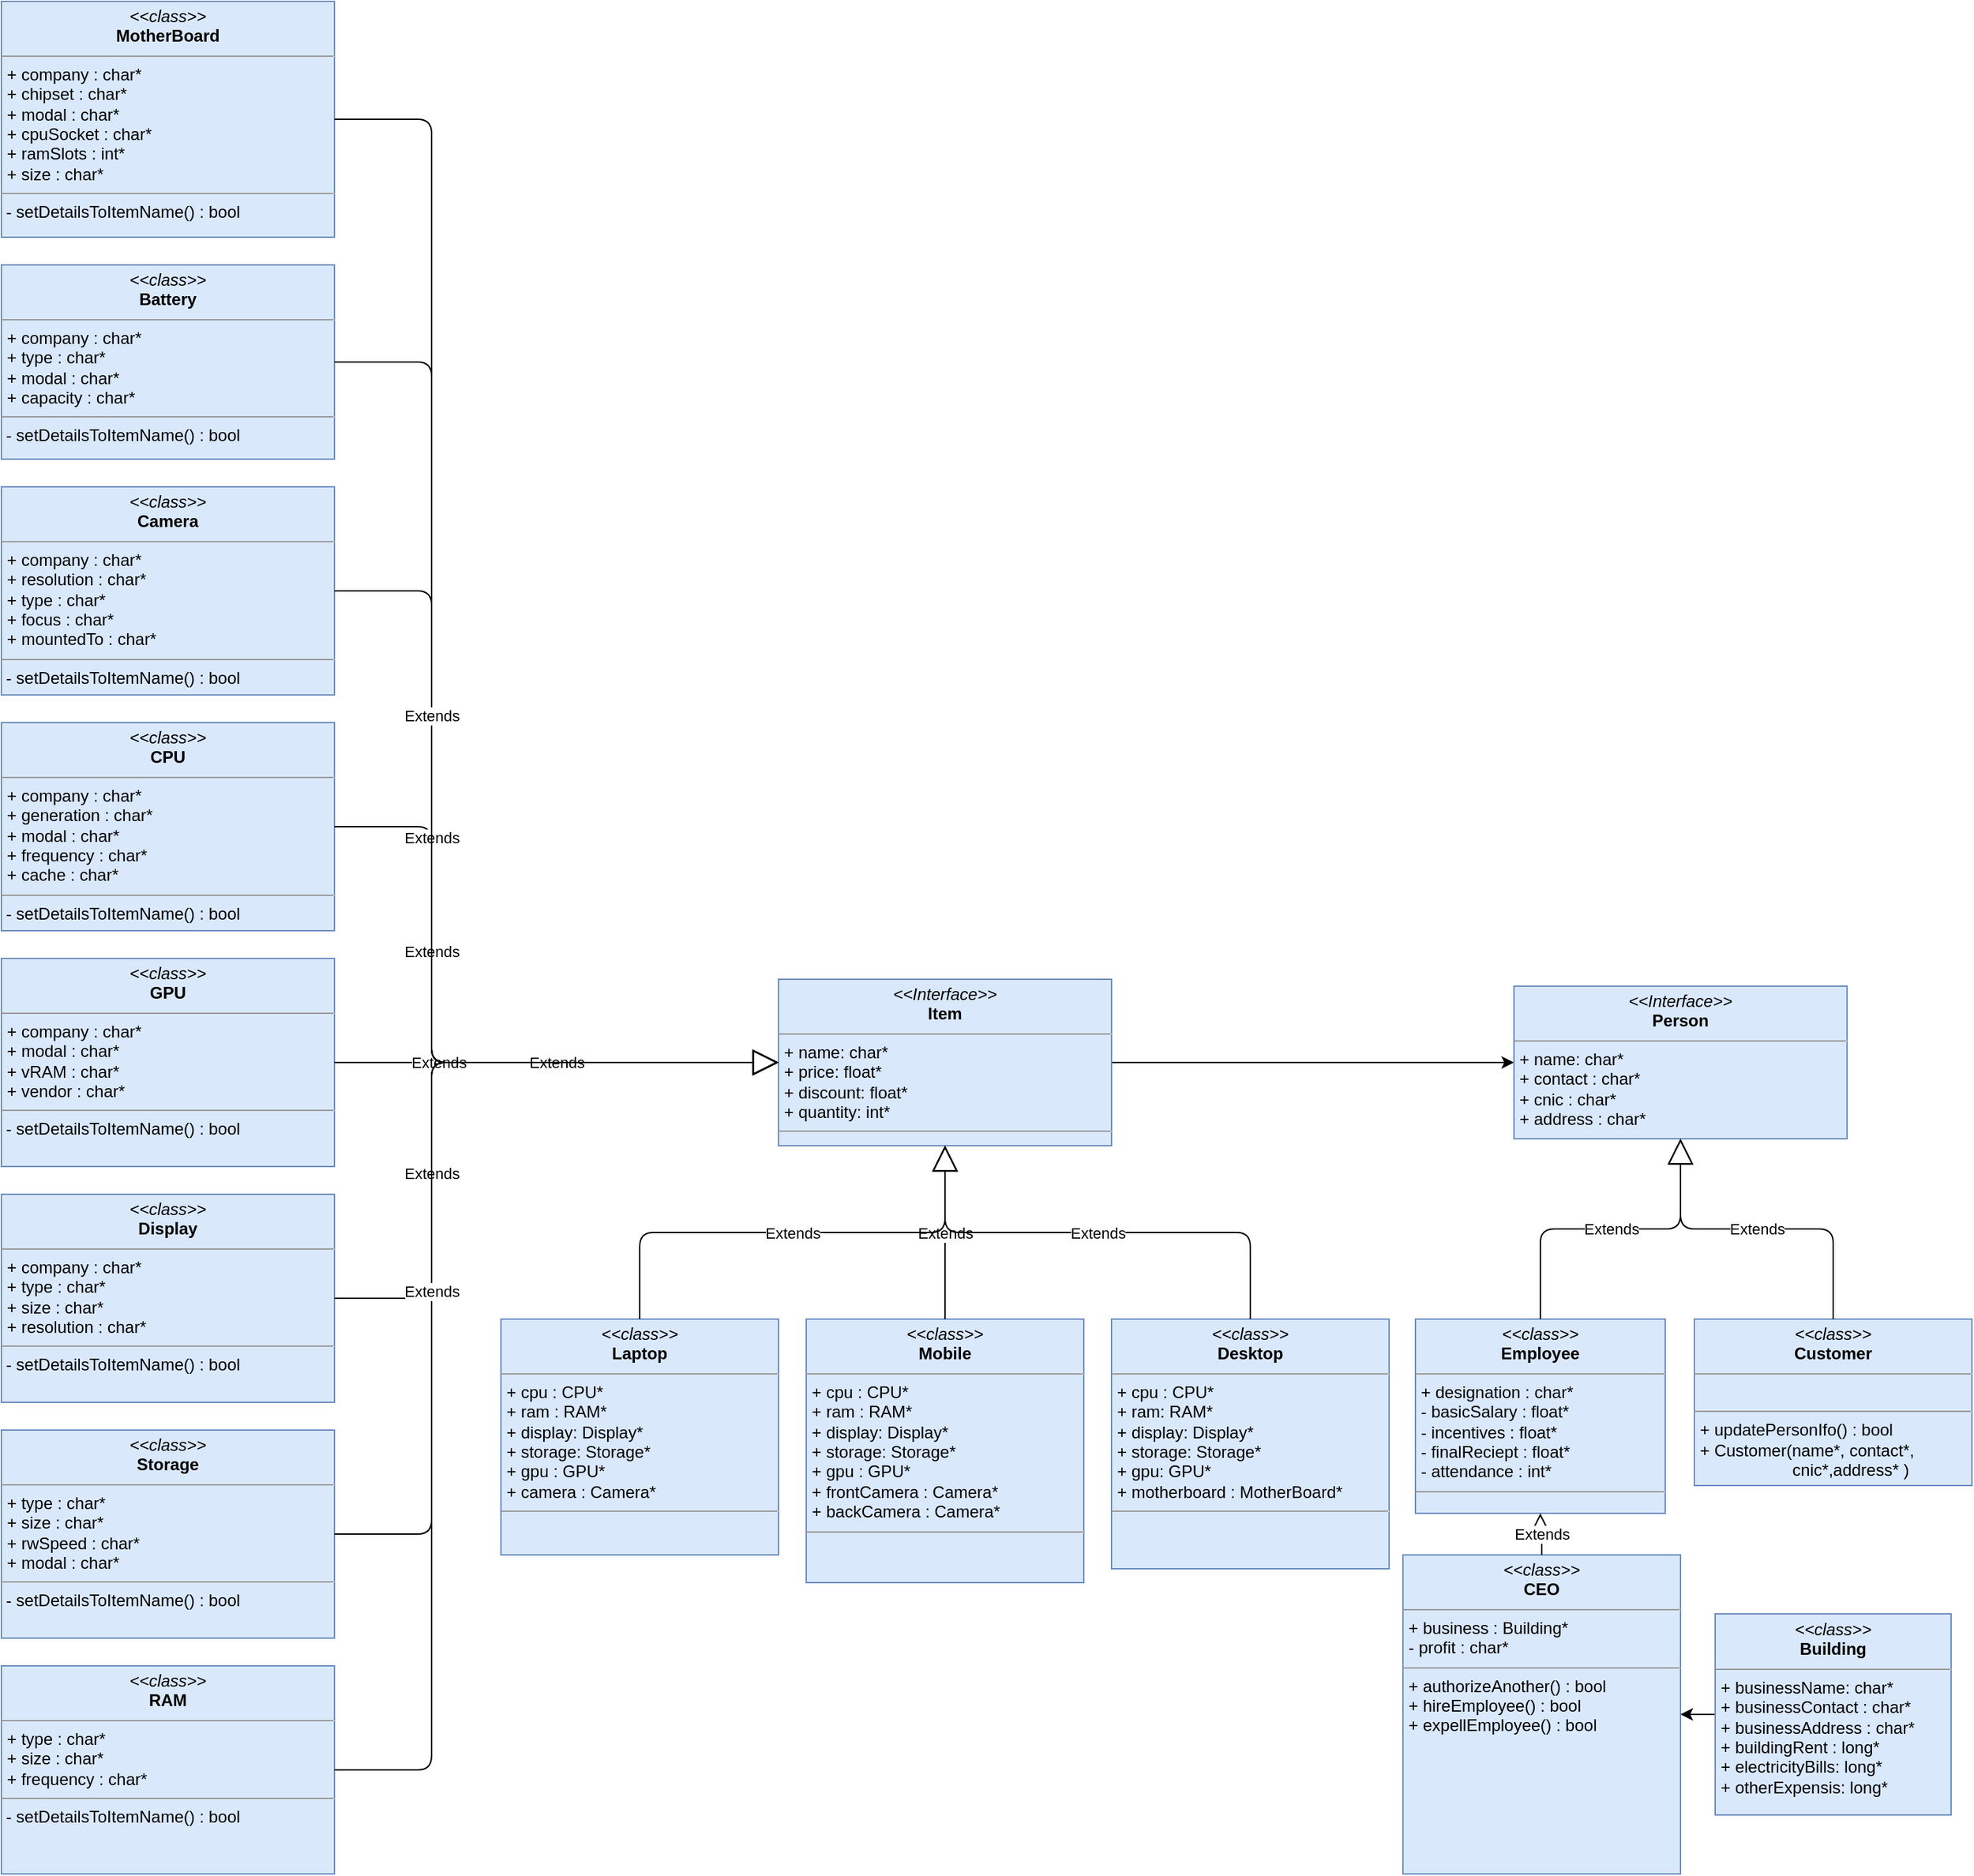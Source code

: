 <mxfile version="14.6.13" type="device"><diagram id="_i9trljm-mDhk97G6Zae" name="Page-1"><mxGraphModel dx="2020" dy="1428" grid="1" gridSize="10" guides="1" tooltips="1" connect="1" arrows="1" fold="1" page="1" pageScale="1" pageWidth="1100" pageHeight="850" math="0" shadow="0"><root><mxCell id="0"/><mxCell id="1" parent="0"/><mxCell id="l5L-TTUha--EH0ooDZq9-26" style="edgeStyle=orthogonalEdgeStyle;rounded=0;orthogonalLoop=1;jettySize=auto;html=1;" parent="1" source="l5L-TTUha--EH0ooDZq9-1" target="l5L-TTUha--EH0ooDZq9-13" edge="1"><mxGeometry relative="1" as="geometry"/></mxCell><mxCell id="l5L-TTUha--EH0ooDZq9-1" value="&lt;p style=&quot;margin: 0px ; margin-top: 4px ; text-align: center&quot;&gt;&lt;i&gt;&amp;lt;&amp;lt;Interface&amp;gt;&amp;gt;&lt;/i&gt;&lt;br&gt;&lt;b&gt;Item&lt;/b&gt;&lt;/p&gt;&lt;hr size=&quot;1&quot;&gt;&lt;p style=&quot;margin: 0px ; margin-left: 4px&quot;&gt;+ name: char*&lt;br&gt;+ price: float*&lt;/p&gt;&lt;p style=&quot;margin: 0px ; margin-left: 4px&quot;&gt;+ discount: float*&lt;/p&gt;&lt;p style=&quot;margin: 0px ; margin-left: 4px&quot;&gt;+ quantity: int*&lt;/p&gt;&lt;hr size=&quot;1&quot;&gt;" style="verticalAlign=top;align=left;overflow=fill;fontSize=12;fontFamily=Helvetica;html=1;fillColor=#dae8fc;strokeColor=#6c8ebf;" parent="1" vertex="1"><mxGeometry x="210" y="195" width="240" height="120" as="geometry"/></mxCell><mxCell id="l5L-TTUha--EH0ooDZq9-2" value="&lt;p style=&quot;margin: 0px ; margin-top: 4px ; text-align: center&quot;&gt;&lt;i&gt;&amp;lt;&amp;lt;class&amp;gt;&amp;gt;&lt;/i&gt;&lt;br&gt;&lt;b&gt;Laptop&lt;/b&gt;&lt;/p&gt;&lt;hr size=&quot;1&quot;&gt;&lt;p style=&quot;margin: 0px ; margin-left: 4px&quot;&gt;+ cpu : CPU*&lt;/p&gt;&lt;p style=&quot;margin: 0px ; margin-left: 4px&quot;&gt;+ ram : RAM*&lt;/p&gt;&lt;p style=&quot;margin: 0px ; margin-left: 4px&quot;&gt;+ display: Display*&lt;/p&gt;&lt;p style=&quot;margin: 0px ; margin-left: 4px&quot;&gt;+ storage: Storage*&lt;/p&gt;&lt;p style=&quot;margin: 0px ; margin-left: 4px&quot;&gt;+ gpu : GPU*&lt;/p&gt;&lt;p style=&quot;margin: 0px ; margin-left: 4px&quot;&gt;+ camera : Camera*&lt;/p&gt;&lt;hr size=&quot;1&quot;&gt;&lt;p style=&quot;margin: 0px ; margin-left: 4px&quot;&gt;&lt;br&gt;&lt;/p&gt;" style="verticalAlign=top;align=left;overflow=fill;fontSize=12;fontFamily=Helvetica;html=1;fillColor=#dae8fc;strokeColor=#6c8ebf;" parent="1" vertex="1"><mxGeometry x="10" y="440" width="200" height="170" as="geometry"/></mxCell><mxCell id="l5L-TTUha--EH0ooDZq9-6" value="&lt;p style=&quot;margin: 0px ; margin-top: 4px ; text-align: center&quot;&gt;&lt;i&gt;&amp;lt;&amp;lt;class&amp;gt;&amp;gt;&lt;/i&gt;&lt;br&gt;&lt;b&gt;Desktop&lt;/b&gt;&lt;/p&gt;&lt;hr size=&quot;1&quot;&gt;&lt;p style=&quot;margin: 0px ; margin-left: 4px&quot;&gt;+ cpu : CPU*&lt;br&gt;&lt;/p&gt;&lt;p style=&quot;margin: 0px ; margin-left: 4px&quot;&gt;+ ram: RAM*&lt;/p&gt;&lt;p style=&quot;margin: 0px ; margin-left: 4px&quot;&gt;+ display: Display*&lt;/p&gt;&lt;p style=&quot;margin: 0px ; margin-left: 4px&quot;&gt;+ storage: Storage*&lt;/p&gt;&lt;p style=&quot;margin: 0px ; margin-left: 4px&quot;&gt;+ gpu: GPU*&lt;/p&gt;&lt;p style=&quot;margin: 0px ; margin-left: 4px&quot;&gt;+ motherboard : MotherBoard*&lt;/p&gt;&lt;hr size=&quot;1&quot;&gt;&lt;p style=&quot;margin: 0px 0px 0px 4px&quot;&gt;&amp;nbsp;&lt;/p&gt;" style="verticalAlign=top;align=left;overflow=fill;fontSize=12;fontFamily=Helvetica;html=1;fillColor=#dae8fc;strokeColor=#6c8ebf;" parent="1" vertex="1"><mxGeometry x="450" y="440" width="200" height="180" as="geometry"/></mxCell><mxCell id="l5L-TTUha--EH0ooDZq9-7" value="&lt;p style=&quot;margin: 0px ; margin-top: 4px ; text-align: center&quot;&gt;&lt;i&gt;&amp;lt;&amp;lt;class&amp;gt;&amp;gt;&lt;/i&gt;&lt;br&gt;&lt;b&gt;Mobile&lt;/b&gt;&lt;/p&gt;&lt;hr size=&quot;1&quot;&gt;&lt;p style=&quot;margin: 0px ; margin-left: 4px&quot;&gt;+ cpu : CPU*&lt;br&gt;&lt;/p&gt;&lt;p style=&quot;margin: 0px ; margin-left: 4px&quot;&gt;+ ram : RAM*&lt;/p&gt;&lt;p style=&quot;margin: 0px ; margin-left: 4px&quot;&gt;+ display: Display*&lt;/p&gt;&lt;p style=&quot;margin: 0px ; margin-left: 4px&quot;&gt;+ storage: Storage*&lt;/p&gt;&lt;p style=&quot;margin: 0px ; margin-left: 4px&quot;&gt;+ gpu : GPU*&lt;/p&gt;&lt;p style=&quot;margin: 0px ; margin-left: 4px&quot;&gt;+ frontCamera : Camera*&lt;/p&gt;&lt;p style=&quot;margin: 0px ; margin-left: 4px&quot;&gt;+ backCamera : Camera*&lt;/p&gt;&lt;hr size=&quot;1&quot;&gt;&lt;p style=&quot;margin: 0px 0px 0px 4px&quot;&gt;&lt;br&gt;&lt;/p&gt;" style="verticalAlign=top;align=left;overflow=fill;fontSize=12;fontFamily=Helvetica;html=1;fillColor=#dae8fc;strokeColor=#6c8ebf;" parent="1" vertex="1"><mxGeometry x="230" y="440" width="200" height="190" as="geometry"/></mxCell><mxCell id="l5L-TTUha--EH0ooDZq9-13" value="&lt;p style=&quot;margin: 0px ; margin-top: 4px ; text-align: center&quot;&gt;&lt;i&gt;&amp;lt;&amp;lt;Interface&amp;gt;&amp;gt;&lt;/i&gt;&lt;br&gt;&lt;b&gt;Person&lt;/b&gt;&lt;/p&gt;&lt;hr size=&quot;1&quot;&gt;&lt;p style=&quot;margin: 0px ; margin-left: 4px&quot;&gt;+ name: char*&lt;br&gt;+ contact : char*&lt;/p&gt;&lt;p style=&quot;margin: 0px ; margin-left: 4px&quot;&gt;+ cnic : char*&lt;/p&gt;&lt;p style=&quot;margin: 0px ; margin-left: 4px&quot;&gt;+ address : char*&lt;/p&gt;" style="verticalAlign=top;align=left;overflow=fill;fontSize=12;fontFamily=Helvetica;html=1;fillColor=#dae8fc;strokeColor=#6c8ebf;" parent="1" vertex="1"><mxGeometry x="740" y="200" width="240" height="110" as="geometry"/></mxCell><mxCell id="l5L-TTUha--EH0ooDZq9-14" value="Extends" style="endArrow=block;endSize=16;endFill=0;html=1;" parent="1" source="l5L-TTUha--EH0ooDZq9-7" target="l5L-TTUha--EH0ooDZq9-1" edge="1"><mxGeometry width="160" relative="1" as="geometry"><mxPoint x="460" y="370" as="sourcePoint"/><mxPoint x="580" y="345" as="targetPoint"/></mxGeometry></mxCell><mxCell id="l5L-TTUha--EH0ooDZq9-15" value="Extends" style="endArrow=block;endSize=16;endFill=0;html=1;edgeStyle=orthogonalEdgeStyle;" parent="1" source="l5L-TTUha--EH0ooDZq9-6" target="l5L-TTUha--EH0ooDZq9-1" edge="1"><mxGeometry width="160" relative="1" as="geometry"><mxPoint x="460" y="370" as="sourcePoint"/><mxPoint x="620" y="370" as="targetPoint"/></mxGeometry></mxCell><mxCell id="l5L-TTUha--EH0ooDZq9-16" value="Extends" style="endArrow=block;endSize=16;endFill=0;html=1;edgeStyle=elbowEdgeStyle;elbow=vertical;" parent="1" source="l5L-TTUha--EH0ooDZq9-2" target="l5L-TTUha--EH0ooDZq9-1" edge="1"><mxGeometry width="160" relative="1" as="geometry"><mxPoint x="460" y="515.909" as="sourcePoint"/><mxPoint x="381.017" y="410" as="targetPoint"/></mxGeometry></mxCell><mxCell id="l5L-TTUha--EH0ooDZq9-18" value="&lt;p style=&quot;margin: 0px ; margin-top: 4px ; text-align: center&quot;&gt;&lt;i&gt;&amp;lt;&amp;lt;class&amp;gt;&amp;gt;&lt;/i&gt;&lt;br&gt;&lt;b&gt;Employee&lt;/b&gt;&lt;/p&gt;&lt;hr size=&quot;1&quot;&gt;&lt;p style=&quot;margin: 0px ; margin-left: 4px&quot;&gt;+ designation : char*&lt;br&gt;&lt;/p&gt;&lt;p style=&quot;margin: 0px ; margin-left: 4px&quot;&gt;- basicSalary : float*&lt;/p&gt;&lt;p style=&quot;margin: 0px ; margin-left: 4px&quot;&gt;- incentives : float*&lt;/p&gt;&lt;p style=&quot;margin: 0px ; margin-left: 4px&quot;&gt;- finalReciept : float*&lt;/p&gt;&lt;p style=&quot;margin: 0px ; margin-left: 4px&quot;&gt;- attendance : int*&lt;/p&gt;&lt;hr size=&quot;1&quot;&gt;&lt;p style=&quot;margin: 0px ; margin-left: 4px&quot;&gt;&lt;br&gt;&lt;/p&gt;" style="verticalAlign=top;align=left;overflow=fill;fontSize=12;fontFamily=Helvetica;html=1;fillColor=#dae8fc;strokeColor=#6c8ebf;" parent="1" vertex="1"><mxGeometry x="669" y="440" width="180" height="140" as="geometry"/></mxCell><mxCell id="l5L-TTUha--EH0ooDZq9-19" value="Extends" style="endArrow=block;endSize=16;endFill=0;html=1;edgeStyle=orthogonalEdgeStyle;" parent="1" source="l5L-TTUha--EH0ooDZq9-18" target="l5L-TTUha--EH0ooDZq9-13" edge="1"><mxGeometry width="160" relative="1" as="geometry"><mxPoint x="560" y="450" as="sourcePoint"/><mxPoint x="340" y="370" as="targetPoint"/></mxGeometry></mxCell><mxCell id="l5L-TTUha--EH0ooDZq9-20" value="&lt;p style=&quot;margin: 0px ; margin-top: 4px ; text-align: center&quot;&gt;&lt;i&gt;&amp;lt;&amp;lt;class&amp;gt;&amp;gt;&lt;/i&gt;&lt;br&gt;&lt;b&gt;Customer&lt;/b&gt;&lt;/p&gt;&lt;hr size=&quot;1&quot;&gt;&lt;p style=&quot;margin: 0px ; margin-left: 4px&quot;&gt;&lt;br&gt;&lt;/p&gt;&lt;hr size=&quot;1&quot;&gt;&lt;p style=&quot;margin: 0px ; margin-left: 4px&quot;&gt;+ updatePersonIfo() : bool&lt;/p&gt;&lt;p style=&quot;margin: 0px ; margin-left: 4px&quot;&gt;+ Customer(name*, contact*,&amp;nbsp;&lt;/p&gt;&lt;p style=&quot;margin: 0px ; margin-left: 4px&quot;&gt;&amp;nbsp; &amp;nbsp; &amp;nbsp; &amp;nbsp; &amp;nbsp; &amp;nbsp; &amp;nbsp; &amp;nbsp; &amp;nbsp; &amp;nbsp; cnic*,address* )&lt;/p&gt;" style="verticalAlign=top;align=left;overflow=fill;fontSize=12;fontFamily=Helvetica;html=1;fillColor=#dae8fc;strokeColor=#6c8ebf;" parent="1" vertex="1"><mxGeometry x="870" y="440" width="200" height="120" as="geometry"/></mxCell><mxCell id="l5L-TTUha--EH0ooDZq9-21" value="Extends" style="endArrow=block;endSize=16;endFill=0;html=1;edgeStyle=orthogonalEdgeStyle;" parent="1" source="l5L-TTUha--EH0ooDZq9-20" target="l5L-TTUha--EH0ooDZq9-13" edge="1"><mxGeometry width="160" relative="1" as="geometry"><mxPoint x="780" y="450" as="sourcePoint"/><mxPoint x="980" y="370" as="targetPoint"/></mxGeometry></mxCell><mxCell id="l5L-TTUha--EH0ooDZq9-22" value="&lt;p style=&quot;margin: 0px ; margin-top: 4px ; text-align: center&quot;&gt;&lt;i&gt;&amp;lt;&amp;lt;class&amp;gt;&amp;gt;&lt;/i&gt;&lt;br&gt;&lt;b&gt;CEO&lt;/b&gt;&lt;/p&gt;&lt;hr size=&quot;1&quot;&gt;&lt;p style=&quot;margin: 0px ; margin-left: 4px&quot;&gt;+ business : Building*&lt;/p&gt;&lt;p style=&quot;margin: 0px ; margin-left: 4px&quot;&gt;- profit : char*&lt;/p&gt;&lt;hr size=&quot;1&quot;&gt;&lt;p style=&quot;margin: 0px ; margin-left: 4px&quot;&gt;+ authorizeAnother() : bool&lt;/p&gt;&lt;p style=&quot;margin: 0px ; margin-left: 4px&quot;&gt;+ hireEmployee() : bool&lt;/p&gt;&lt;p style=&quot;margin: 0px ; margin-left: 4px&quot;&gt;+ expellEmployee() : bool&lt;/p&gt;" style="verticalAlign=top;align=left;overflow=fill;fontSize=12;fontFamily=Helvetica;html=1;fillColor=#dae8fc;strokeColor=#6c8ebf;" parent="1" vertex="1"><mxGeometry x="660" y="610" width="200" height="230" as="geometry"/></mxCell><mxCell id="l5L-TTUha--EH0ooDZq9-23" value="Extends" style="endArrow=block;endSize=16;endFill=0;html=1;edgeStyle=orthogonalEdgeStyle;" parent="1" source="l5L-TTUha--EH0ooDZq9-22" target="l5L-TTUha--EH0ooDZq9-18" edge="1"><mxGeometry width="160" relative="1" as="geometry"><mxPoint x="890" y="580" as="sourcePoint"/><mxPoint x="980" y="370" as="targetPoint"/></mxGeometry></mxCell><mxCell id="l5L-TTUha--EH0ooDZq9-25" style="edgeStyle=orthogonalEdgeStyle;rounded=0;orthogonalLoop=1;jettySize=auto;html=1;" parent="1" source="l5L-TTUha--EH0ooDZq9-24" target="l5L-TTUha--EH0ooDZq9-22" edge="1"><mxGeometry relative="1" as="geometry"/></mxCell><mxCell id="l5L-TTUha--EH0ooDZq9-24" value="&lt;p style=&quot;margin: 0px ; margin-top: 4px ; text-align: center&quot;&gt;&lt;i&gt;&amp;lt;&amp;lt;class&amp;gt;&amp;gt;&lt;/i&gt;&lt;br&gt;&lt;b&gt;Building&lt;/b&gt;&lt;/p&gt;&lt;hr size=&quot;1&quot;&gt;&lt;p style=&quot;margin: 0px ; margin-left: 4px&quot;&gt;+ businessName: char*&lt;br&gt;+ businessContact : char*&lt;/p&gt;&lt;p style=&quot;margin: 0px ; margin-left: 4px&quot;&gt;+ businessAddress : char*&lt;/p&gt;&lt;p style=&quot;margin: 0px ; margin-left: 4px&quot;&gt;+ buildingRent : long*&lt;/p&gt;&lt;p style=&quot;margin: 0px ; margin-left: 4px&quot;&gt;+ electricityBills: long*&lt;/p&gt;&lt;p style=&quot;margin: 0px ; margin-left: 4px&quot;&gt;+ otherExpensis: long*&lt;/p&gt;" style="verticalAlign=top;align=left;overflow=fill;fontSize=12;fontFamily=Helvetica;html=1;fillColor=#dae8fc;strokeColor=#6c8ebf;" parent="1" vertex="1"><mxGeometry x="885" y="652.5" width="170" height="145" as="geometry"/></mxCell><mxCell id="4iBAyIgaBosW6M_14Do5-1" value="&lt;p style=&quot;margin: 0px ; margin-top: 4px ; text-align: center&quot;&gt;&lt;i&gt;&amp;lt;&amp;lt;class&amp;gt;&amp;gt;&lt;/i&gt;&lt;br&gt;&lt;b&gt;CPU&lt;/b&gt;&lt;/p&gt;&lt;hr size=&quot;1&quot;&gt;&lt;p style=&quot;margin: 0px ; margin-left: 4px&quot;&gt;&lt;span&gt;+ company : char*&lt;/span&gt;&lt;br&gt;&lt;/p&gt;&lt;p style=&quot;margin: 0px ; margin-left: 4px&quot;&gt;+ generation : char*&lt;/p&gt;&lt;p style=&quot;margin: 0px ; margin-left: 4px&quot;&gt;+ modal : char*&lt;/p&gt;&lt;p style=&quot;margin: 0px ; margin-left: 4px&quot;&gt;+ frequency : char*&lt;/p&gt;&lt;p style=&quot;margin: 0px ; margin-left: 4px&quot;&gt;+ cache : char*&lt;/p&gt;&lt;hr size=&quot;1&quot;&gt;&amp;nbsp;- setDetailsToItemName() : bool" style="verticalAlign=top;align=left;overflow=fill;fontSize=12;fontFamily=Helvetica;html=1;fillColor=#dae8fc;strokeColor=#6c8ebf;" vertex="1" parent="1"><mxGeometry x="-350" y="10" width="240" height="150" as="geometry"/></mxCell><mxCell id="4iBAyIgaBosW6M_14Do5-3" value="&lt;p style=&quot;margin: 0px ; margin-top: 4px ; text-align: center&quot;&gt;&lt;i&gt;&amp;lt;&amp;lt;class&amp;gt;&amp;gt;&lt;/i&gt;&lt;br&gt;&lt;b&gt;GPU&lt;/b&gt;&lt;/p&gt;&lt;hr size=&quot;1&quot;&gt;&lt;p style=&quot;margin: 0px ; margin-left: 4px&quot;&gt;&lt;span&gt;+ company : char*&lt;/span&gt;&lt;/p&gt;&lt;p style=&quot;margin: 0px ; margin-left: 4px&quot;&gt;+ modal : char*&lt;/p&gt;&lt;p style=&quot;margin: 0px ; margin-left: 4px&quot;&gt;+ vRAM : char*&lt;br&gt;&lt;/p&gt;&lt;p style=&quot;margin: 0px ; margin-left: 4px&quot;&gt;+ vendor : char*&lt;/p&gt;&lt;hr size=&quot;1&quot;&gt;&amp;nbsp;- setDetailsToItemName() : bool" style="verticalAlign=top;align=left;overflow=fill;fontSize=12;fontFamily=Helvetica;html=1;fillColor=#dae8fc;strokeColor=#6c8ebf;" vertex="1" parent="1"><mxGeometry x="-350" y="180" width="240" height="150" as="geometry"/></mxCell><mxCell id="4iBAyIgaBosW6M_14Do5-4" value="&lt;p style=&quot;margin: 0px ; margin-top: 4px ; text-align: center&quot;&gt;&lt;i&gt;&amp;lt;&amp;lt;class&amp;gt;&amp;gt;&lt;/i&gt;&lt;br&gt;&lt;b&gt;Display&lt;/b&gt;&lt;/p&gt;&lt;hr size=&quot;1&quot;&gt;&lt;p style=&quot;margin: 0px ; margin-left: 4px&quot;&gt;&lt;span&gt;+ company : char*&lt;/span&gt;&lt;/p&gt;&lt;p style=&quot;margin: 0px ; margin-left: 4px&quot;&gt;+ type : char*&lt;/p&gt;&lt;p style=&quot;margin: 0px ; margin-left: 4px&quot;&gt;+ size : char*&lt;br&gt;&lt;/p&gt;&lt;p style=&quot;margin: 0px ; margin-left: 4px&quot;&gt;+ resolution : char*&lt;/p&gt;&lt;hr size=&quot;1&quot;&gt;&amp;nbsp;- setDetailsToItemName() : bool" style="verticalAlign=top;align=left;overflow=fill;fontSize=12;fontFamily=Helvetica;html=1;fillColor=#dae8fc;strokeColor=#6c8ebf;" vertex="1" parent="1"><mxGeometry x="-350" y="350" width="240" height="150" as="geometry"/></mxCell><mxCell id="4iBAyIgaBosW6M_14Do5-5" value="&lt;p style=&quot;margin: 0px ; margin-top: 4px ; text-align: center&quot;&gt;&lt;i&gt;&amp;lt;&amp;lt;class&amp;gt;&amp;gt;&lt;/i&gt;&lt;br&gt;&lt;b&gt;Storage&lt;/b&gt;&lt;/p&gt;&lt;hr size=&quot;1&quot;&gt;&lt;p style=&quot;margin: 0px ; margin-left: 4px&quot;&gt;&lt;span&gt;+ type : char*&lt;/span&gt;&lt;br&gt;&lt;/p&gt;&lt;p style=&quot;margin: 0px ; margin-left: 4px&quot;&gt;+ size : char*&lt;br&gt;&lt;/p&gt;&lt;p style=&quot;margin: 0px ; margin-left: 4px&quot;&gt;+ rwSpeed : char*&lt;/p&gt;&lt;p style=&quot;margin: 0px ; margin-left: 4px&quot;&gt;+ modal : char*&lt;/p&gt;&lt;hr size=&quot;1&quot;&gt;&amp;nbsp;- setDetailsToItemName() : bool" style="verticalAlign=top;align=left;overflow=fill;fontSize=12;fontFamily=Helvetica;html=1;fillColor=#dae8fc;strokeColor=#6c8ebf;" vertex="1" parent="1"><mxGeometry x="-350" y="520" width="240" height="150" as="geometry"/></mxCell><mxCell id="4iBAyIgaBosW6M_14Do5-6" value="&lt;p style=&quot;margin: 0px ; margin-top: 4px ; text-align: center&quot;&gt;&lt;i&gt;&amp;lt;&amp;lt;class&amp;gt;&amp;gt;&lt;/i&gt;&lt;br&gt;&lt;b&gt;RAM&lt;/b&gt;&lt;/p&gt;&lt;hr size=&quot;1&quot;&gt;&lt;p style=&quot;margin: 0px ; margin-left: 4px&quot;&gt;&lt;span&gt;+ type : char*&lt;/span&gt;&lt;br&gt;&lt;/p&gt;&lt;p style=&quot;margin: 0px ; margin-left: 4px&quot;&gt;+ size : char*&lt;br&gt;&lt;/p&gt;&lt;p style=&quot;margin: 0px ; margin-left: 4px&quot;&gt;+ frequency : char*&lt;/p&gt;&lt;hr size=&quot;1&quot;&gt;&amp;nbsp;- setDetailsToItemName() : bool" style="verticalAlign=top;align=left;overflow=fill;fontSize=12;fontFamily=Helvetica;html=1;fillColor=#dae8fc;strokeColor=#6c8ebf;" vertex="1" parent="1"><mxGeometry x="-350" y="690" width="240" height="150" as="geometry"/></mxCell><mxCell id="4iBAyIgaBosW6M_14Do5-7" value="Extends" style="endArrow=block;endSize=16;endFill=0;html=1;edgeStyle=elbowEdgeStyle;" edge="1" parent="1" source="4iBAyIgaBosW6M_14Do5-1" target="l5L-TTUha--EH0ooDZq9-1"><mxGeometry width="160" relative="1" as="geometry"><mxPoint x="-60" y="305" as="sourcePoint"/><mxPoint x="160" y="175" as="targetPoint"/><Array as="points"><mxPoint x="-40" y="170"/></Array></mxGeometry></mxCell><mxCell id="4iBAyIgaBosW6M_14Do5-8" value="Extends" style="endArrow=block;endSize=16;endFill=0;html=1;edgeStyle=elbowEdgeStyle;" edge="1" parent="1" source="4iBAyIgaBosW6M_14Do5-3" target="l5L-TTUha--EH0ooDZq9-1"><mxGeometry width="160" relative="1" as="geometry"><mxPoint x="-100" y="95" as="sourcePoint"/><mxPoint x="220" y="260" as="targetPoint"/></mxGeometry></mxCell><mxCell id="4iBAyIgaBosW6M_14Do5-9" value="Extends" style="endArrow=block;endSize=16;endFill=0;html=1;edgeStyle=elbowEdgeStyle;" edge="1" parent="1" source="4iBAyIgaBosW6M_14Do5-4" target="l5L-TTUha--EH0ooDZq9-1"><mxGeometry width="160" relative="1" as="geometry"><mxPoint x="-100" y="265" as="sourcePoint"/><mxPoint x="220" y="260" as="targetPoint"/><Array as="points"><mxPoint x="-40" y="340"/></Array></mxGeometry></mxCell><mxCell id="4iBAyIgaBosW6M_14Do5-10" value="Extends" style="endArrow=block;endSize=16;endFill=0;html=1;edgeStyle=elbowEdgeStyle;" edge="1" parent="1" source="4iBAyIgaBosW6M_14Do5-5" target="l5L-TTUha--EH0ooDZq9-1"><mxGeometry width="160" relative="1" as="geometry"><mxPoint x="-90" y="275" as="sourcePoint"/><mxPoint x="230" y="270" as="targetPoint"/><Array as="points"><mxPoint x="-40" y="430"/></Array></mxGeometry></mxCell><mxCell id="4iBAyIgaBosW6M_14Do5-11" value="Extends" style="endArrow=block;endSize=16;endFill=0;html=1;edgeStyle=elbowEdgeStyle;" edge="1" parent="1" source="4iBAyIgaBosW6M_14Do5-6" target="l5L-TTUha--EH0ooDZq9-1"><mxGeometry width="160" relative="1" as="geometry"><mxPoint x="-80" y="285" as="sourcePoint"/><mxPoint x="240" y="280" as="targetPoint"/><Array as="points"><mxPoint x="-40" y="520"/></Array></mxGeometry></mxCell><mxCell id="4iBAyIgaBosW6M_14Do5-17" value="&lt;p style=&quot;margin: 0px ; margin-top: 4px ; text-align: center&quot;&gt;&lt;i&gt;&amp;lt;&amp;lt;class&amp;gt;&amp;gt;&lt;/i&gt;&lt;br&gt;&lt;b&gt;Camera&lt;/b&gt;&lt;/p&gt;&lt;hr size=&quot;1&quot;&gt;&lt;p style=&quot;margin: 0px ; margin-left: 4px&quot;&gt;&lt;span&gt;+ company : char*&lt;/span&gt;&lt;br&gt;&lt;/p&gt;&lt;p style=&quot;margin: 0px ; margin-left: 4px&quot;&gt;+ resolution : char*&amp;nbsp;&lt;br&gt;&lt;/p&gt;&lt;p style=&quot;margin: 0px ; margin-left: 4px&quot;&gt;+ type : char*&lt;/p&gt;&lt;p style=&quot;margin: 0px ; margin-left: 4px&quot;&gt;+ focus : char*&lt;/p&gt;&lt;p style=&quot;margin: 0px ; margin-left: 4px&quot;&gt;+ mountedTo : char*&lt;/p&gt;&lt;hr size=&quot;1&quot;&gt;&amp;nbsp;- setDetailsToItemName() : bool" style="verticalAlign=top;align=left;overflow=fill;fontSize=12;fontFamily=Helvetica;html=1;fillColor=#dae8fc;strokeColor=#6c8ebf;" vertex="1" parent="1"><mxGeometry x="-350" y="-160" width="240" height="150" as="geometry"/></mxCell><mxCell id="4iBAyIgaBosW6M_14Do5-18" value="&lt;p style=&quot;margin: 0px ; margin-top: 4px ; text-align: center&quot;&gt;&lt;i&gt;&amp;lt;&amp;lt;class&amp;gt;&amp;gt;&lt;/i&gt;&lt;br&gt;&lt;b&gt;Battery&lt;/b&gt;&lt;/p&gt;&lt;hr size=&quot;1&quot;&gt;&lt;p style=&quot;margin: 0px ; margin-left: 4px&quot;&gt;&lt;span&gt;+ company : char*&lt;/span&gt;&lt;span&gt;&amp;nbsp;&lt;/span&gt;&lt;/p&gt;&lt;p style=&quot;margin: 0px ; margin-left: 4px&quot;&gt;+ type : char*&lt;/p&gt;&lt;p style=&quot;margin: 0px ; margin-left: 4px&quot;&gt;+ modal : char*&lt;br&gt;&lt;/p&gt;&lt;p style=&quot;margin: 0px ; margin-left: 4px&quot;&gt;+ capacity : char*&lt;/p&gt;&lt;hr size=&quot;1&quot;&gt;&amp;nbsp;- setDetailsToItemName() : bool" style="verticalAlign=top;align=left;overflow=fill;fontSize=12;fontFamily=Helvetica;html=1;fillColor=#dae8fc;strokeColor=#6c8ebf;" vertex="1" parent="1"><mxGeometry x="-350" y="-320" width="240" height="140" as="geometry"/></mxCell><mxCell id="4iBAyIgaBosW6M_14Do5-19" value="Extends" style="endArrow=block;endSize=16;endFill=0;html=1;edgeStyle=elbowEdgeStyle;" edge="1" parent="1" source="4iBAyIgaBosW6M_14Do5-18" target="l5L-TTUha--EH0ooDZq9-1"><mxGeometry width="160" relative="1" as="geometry"><mxPoint x="-100" y="95" as="sourcePoint"/><mxPoint x="220" y="265" as="targetPoint"/><Array as="points"><mxPoint x="-40"/></Array></mxGeometry></mxCell><mxCell id="4iBAyIgaBosW6M_14Do5-20" value="Extends" style="endArrow=block;endSize=16;endFill=0;html=1;edgeStyle=elbowEdgeStyle;" edge="1" parent="1" source="4iBAyIgaBosW6M_14Do5-17" target="l5L-TTUha--EH0ooDZq9-1"><mxGeometry width="160" relative="1" as="geometry"><mxPoint x="-90" y="105" as="sourcePoint"/><mxPoint x="230" y="275" as="targetPoint"/><Array as="points"><mxPoint x="-40" y="90"/><mxPoint x="-20" y="190"/></Array></mxGeometry></mxCell><mxCell id="4iBAyIgaBosW6M_14Do5-21" value="&lt;p style=&quot;margin: 0px ; margin-top: 4px ; text-align: center&quot;&gt;&lt;i&gt;&amp;lt;&amp;lt;class&amp;gt;&amp;gt;&lt;/i&gt;&lt;br&gt;&lt;b&gt;MotherBoard&lt;/b&gt;&lt;/p&gt;&lt;hr size=&quot;1&quot;&gt;&lt;p style=&quot;margin: 0px ; margin-left: 4px&quot;&gt;&lt;span&gt;+ company : char*&lt;/span&gt;&lt;span&gt;&amp;nbsp;&lt;/span&gt;&lt;/p&gt;&lt;p style=&quot;margin: 0px ; margin-left: 4px&quot;&gt;+ chipset : char*&lt;/p&gt;&lt;p style=&quot;margin: 0px ; margin-left: 4px&quot;&gt;+ modal : char*&lt;br&gt;&lt;/p&gt;&lt;p style=&quot;margin: 0px ; margin-left: 4px&quot;&gt;+ cpuSocket : char*&lt;/p&gt;&lt;p style=&quot;margin: 0px ; margin-left: 4px&quot;&gt;+ ramSlots : int*&lt;/p&gt;&lt;p style=&quot;margin: 0px ; margin-left: 4px&quot;&gt;+ size : char*&lt;/p&gt;&lt;hr size=&quot;1&quot;&gt;&amp;nbsp;- setDetailsToItemName() : bool" style="verticalAlign=top;align=left;overflow=fill;fontSize=12;fontFamily=Helvetica;html=1;fillColor=#dae8fc;strokeColor=#6c8ebf;" vertex="1" parent="1"><mxGeometry x="-350" y="-510" width="240" height="170" as="geometry"/></mxCell><mxCell id="4iBAyIgaBosW6M_14Do5-22" value="Extends" style="endArrow=block;endSize=16;endFill=0;html=1;edgeStyle=elbowEdgeStyle;" edge="1" parent="1" source="4iBAyIgaBosW6M_14Do5-21" target="l5L-TTUha--EH0ooDZq9-1"><mxGeometry width="160" relative="1" as="geometry"><mxPoint x="-100" y="-245" as="sourcePoint"/><mxPoint x="220" y="265" as="targetPoint"/><Array as="points"><mxPoint x="-40" y="-80"/></Array></mxGeometry></mxCell></root></mxGraphModel></diagram></mxfile>